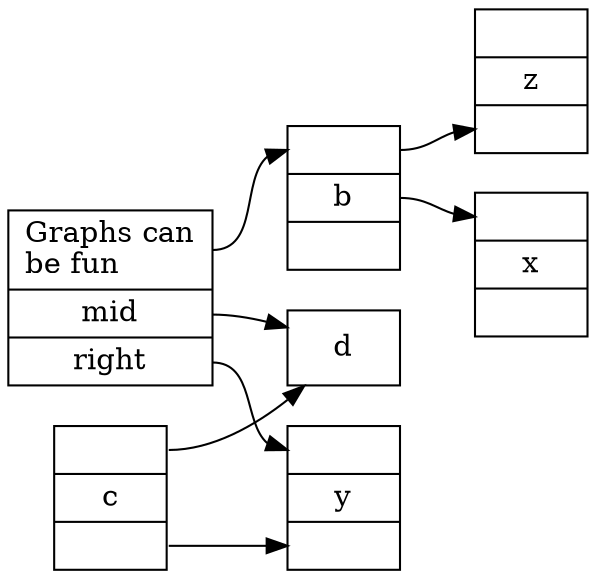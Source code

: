 digraph G {
	rankdir=LR;
	node [shape=record];
	a [ label ="<bala> Graphs can\lbe fun\l|<f1> mid|<f2> right"];
	b [ label ="<left>   |<mid> b |   " ];
	c [ label ="<p1>   | c |<p2>   " ];
	x [ label ="<p1>   | x |<p2>   " ];
	y [ label ="<p1>   | y |<p2>   " ];
	z [ label ="   | z |<p2>   " ];
	a:bala -> b:left;
	a:f1 -> d;
	a:f2 -> y:"p1";
	c:"p1" -> d;
	b:mid -> x:"p1";
	c:"p2" -> y:"p2";
	b:left -> z:"p2";
}
